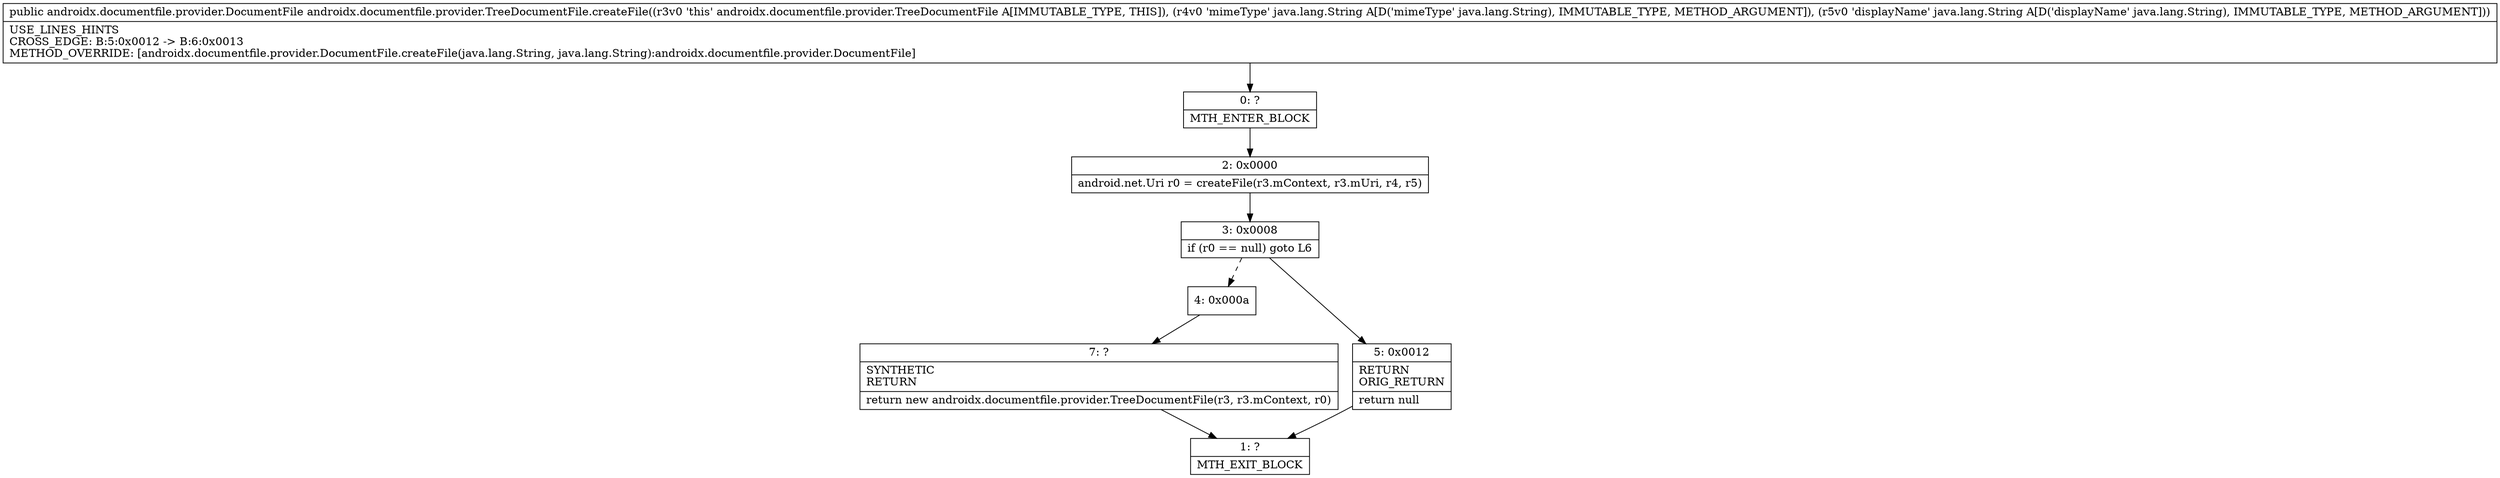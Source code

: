 digraph "CFG forandroidx.documentfile.provider.TreeDocumentFile.createFile(Ljava\/lang\/String;Ljava\/lang\/String;)Landroidx\/documentfile\/provider\/DocumentFile;" {
Node_0 [shape=record,label="{0\:\ ?|MTH_ENTER_BLOCK\l}"];
Node_2 [shape=record,label="{2\:\ 0x0000|android.net.Uri r0 = createFile(r3.mContext, r3.mUri, r4, r5)\l}"];
Node_3 [shape=record,label="{3\:\ 0x0008|if (r0 == null) goto L6\l}"];
Node_4 [shape=record,label="{4\:\ 0x000a}"];
Node_7 [shape=record,label="{7\:\ ?|SYNTHETIC\lRETURN\l|return new androidx.documentfile.provider.TreeDocumentFile(r3, r3.mContext, r0)\l}"];
Node_1 [shape=record,label="{1\:\ ?|MTH_EXIT_BLOCK\l}"];
Node_5 [shape=record,label="{5\:\ 0x0012|RETURN\lORIG_RETURN\l|return null\l}"];
MethodNode[shape=record,label="{public androidx.documentfile.provider.DocumentFile androidx.documentfile.provider.TreeDocumentFile.createFile((r3v0 'this' androidx.documentfile.provider.TreeDocumentFile A[IMMUTABLE_TYPE, THIS]), (r4v0 'mimeType' java.lang.String A[D('mimeType' java.lang.String), IMMUTABLE_TYPE, METHOD_ARGUMENT]), (r5v0 'displayName' java.lang.String A[D('displayName' java.lang.String), IMMUTABLE_TYPE, METHOD_ARGUMENT]))  | USE_LINES_HINTS\lCROSS_EDGE: B:5:0x0012 \-\> B:6:0x0013\lMETHOD_OVERRIDE: [androidx.documentfile.provider.DocumentFile.createFile(java.lang.String, java.lang.String):androidx.documentfile.provider.DocumentFile]\l}"];
MethodNode -> Node_0;Node_0 -> Node_2;
Node_2 -> Node_3;
Node_3 -> Node_4[style=dashed];
Node_3 -> Node_5;
Node_4 -> Node_7;
Node_7 -> Node_1;
Node_5 -> Node_1;
}

